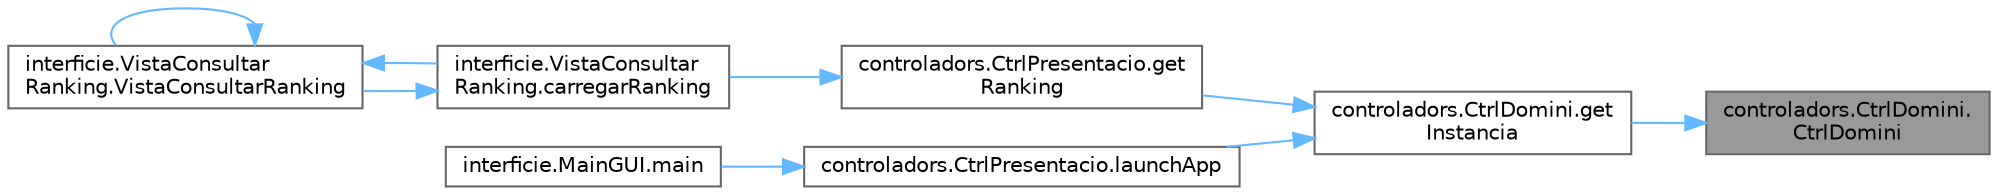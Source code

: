 digraph "controladors.CtrlDomini.CtrlDomini"
{
 // INTERACTIVE_SVG=YES
 // LATEX_PDF_SIZE
  bgcolor="transparent";
  edge [fontname=Helvetica,fontsize=10,labelfontname=Helvetica,labelfontsize=10];
  node [fontname=Helvetica,fontsize=10,shape=box,height=0.2,width=0.4];
  rankdir="RL";
  Node1 [id="Node000001",label="controladors.CtrlDomini.\lCtrlDomini",height=0.2,width=0.4,color="gray40", fillcolor="grey60", style="filled", fontcolor="black",tooltip="Constructor de la classe Ctrl_Domini."];
  Node1 -> Node2 [id="edge1_Node000001_Node000002",dir="back",color="steelblue1",style="solid",tooltip=" "];
  Node2 [id="Node000002",label="controladors.CtrlDomini.get\lInstancia",height=0.2,width=0.4,color="grey40", fillcolor="white", style="filled",URL="$classcontroladors_1_1_ctrl_domini.html#ab9f3147d91bf87174cee2fbad80eebd0",tooltip="Retorna la instancia del controlador de domini."];
  Node2 -> Node3 [id="edge2_Node000002_Node000003",dir="back",color="steelblue1",style="solid",tooltip=" "];
  Node3 [id="Node000003",label="controladors.CtrlPresentacio.get\lRanking",height=0.2,width=0.4,color="grey40", fillcolor="white", style="filled",URL="$classcontroladors_1_1_ctrl_presentacio.html#acaf9b6cf3f40d88428b5d77b735e8856",tooltip="Obté el rànquing global d'avatares limitat a un cert nombre."];
  Node3 -> Node4 [id="edge3_Node000003_Node000004",dir="back",color="steelblue1",style="solid",tooltip=" "];
  Node4 [id="Node000004",label="interficie.VistaConsultar\lRanking.carregarRanking",height=0.2,width=0.4,color="grey40", fillcolor="white", style="filled",URL="$classinterficie_1_1_vista_consultar_ranking.html#ac8bcd1db92441badfd8650cd3c54025b",tooltip="Carrega i mostra el rànquing a partir del límit indicat."];
  Node4 -> Node5 [id="edge4_Node000004_Node000005",dir="back",color="steelblue1",style="solid",tooltip=" "];
  Node5 [id="Node000005",label="interficie.VistaConsultar\lRanking.VistaConsultarRanking",height=0.2,width=0.4,color="grey40", fillcolor="white", style="filled",URL="$classinterficie_1_1_vista_consultar_ranking.html#a86d8edbe84e816fcf7c14b51a8d2e214",tooltip="Constructor de la classe."];
  Node5 -> Node4 [id="edge5_Node000005_Node000004",dir="back",color="steelblue1",style="solid",tooltip=" "];
  Node5 -> Node5 [id="edge6_Node000005_Node000005",dir="back",color="steelblue1",style="solid",tooltip=" "];
  Node2 -> Node6 [id="edge7_Node000002_Node000006",dir="back",color="steelblue1",style="solid",tooltip=" "];
  Node6 [id="Node000006",label="controladors.CtrlPresentacio.launchApp",height=0.2,width=0.4,color="grey40", fillcolor="white", style="filled",URL="$classcontroladors_1_1_ctrl_presentacio.html#ae660314487eb1c9764a52ac98b431108",tooltip="Inicialitza l'aplicació creant les instàncies del controlador de domini i de partida,..."];
  Node6 -> Node7 [id="edge8_Node000006_Node000007",dir="back",color="steelblue1",style="solid",tooltip=" "];
  Node7 [id="Node000007",label="interficie.MainGUI.main",height=0.2,width=0.4,color="grey40", fillcolor="white", style="filled",URL="$classinterficie_1_1_main_g_u_i.html#ae12d6baaff26bc828aa5d7b411923165",tooltip="Punt d'entrada principal del programa."];
}
